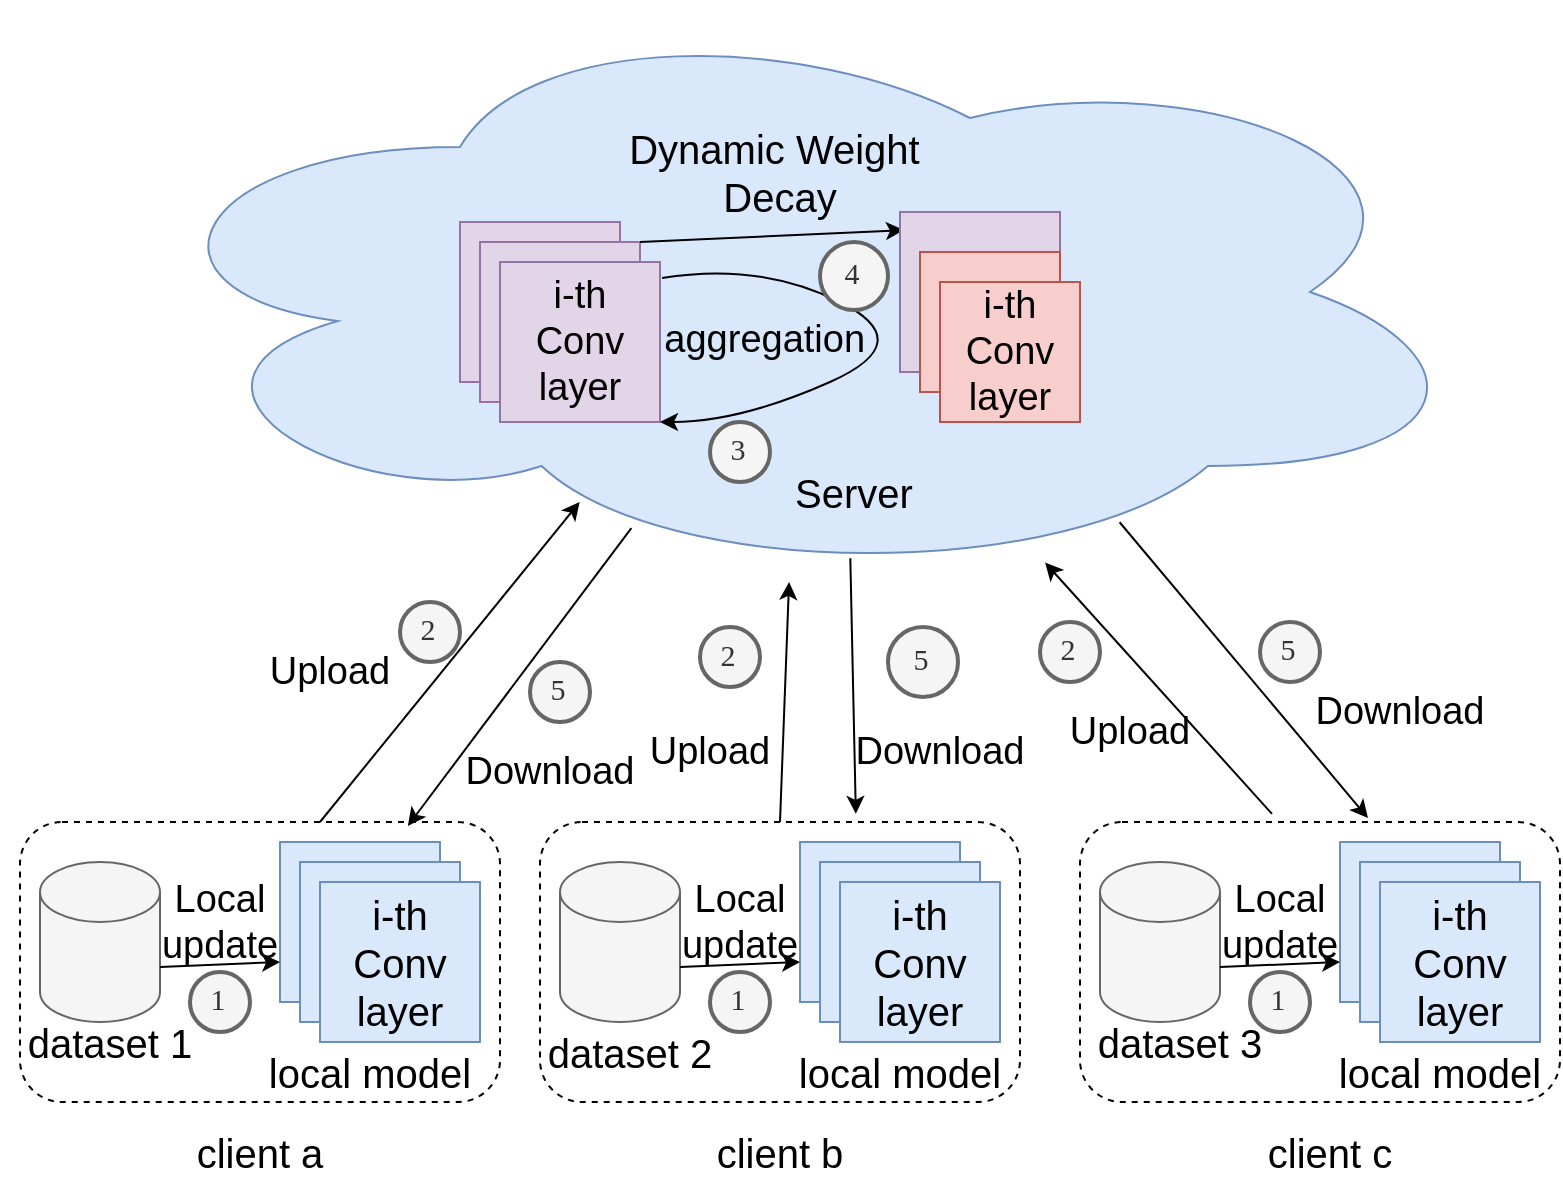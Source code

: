 <mxfile version="18.2.0" type="github" pages="3">
  <diagram id="_NTfUv5Yo9Z9goO790Jg" name="Page-1">
    <mxGraphModel dx="2105" dy="1716" grid="1" gridSize="10" guides="1" tooltips="1" connect="1" arrows="1" fold="1" page="1" pageScale="1" pageWidth="827" pageHeight="1169" math="0" shadow="0">
      <root>
        <mxCell id="0" />
        <mxCell id="1" parent="0" />
        <mxCell id="NhyvyUp1ZnptQm2pSzQT-3" value="" style="rounded=1;whiteSpace=wrap;html=1;fontSize=12;dashed=1;" parent="1" vertex="1">
          <mxGeometry y="360" width="240" height="140" as="geometry" />
        </mxCell>
        <mxCell id="o9J6HUsh0HWTKM9X_Gj7-1" value="" style="whiteSpace=wrap;html=1;aspect=fixed;fillColor=#dae8fc;strokeColor=#6c8ebf;" parent="1" vertex="1">
          <mxGeometry x="130" y="370" width="80" height="80" as="geometry" />
        </mxCell>
        <mxCell id="o9J6HUsh0HWTKM9X_Gj7-2" value="" style="whiteSpace=wrap;html=1;aspect=fixed;fillColor=#dae8fc;strokeColor=#6c8ebf;" parent="1" vertex="1">
          <mxGeometry x="140" y="380" width="80" height="80" as="geometry" />
        </mxCell>
        <object label="" id="o9J6HUsh0HWTKM9X_Gj7-3">
          <mxCell style="whiteSpace=wrap;html=1;aspect=fixed;fillColor=#dae8fc;strokeColor=#6c8ebf;" parent="1" vertex="1">
            <mxGeometry x="150" y="390" width="80" height="80" as="geometry" />
          </mxCell>
        </object>
        <mxCell id="o9J6HUsh0HWTKM9X_Gj7-11" value="&lt;font style=&quot;font-size: 20px;&quot;&gt;client a&lt;/font&gt;" style="text;html=1;strokeColor=none;fillColor=none;align=center;verticalAlign=middle;whiteSpace=wrap;rounded=0;" parent="1" vertex="1">
          <mxGeometry x="65" y="510" width="110" height="30" as="geometry" />
        </mxCell>
        <mxCell id="o9J6HUsh0HWTKM9X_Gj7-23" value="" style="endArrow=classic;html=1;rounded=0;fontSize=12;entryX=0.338;entryY=0.862;entryDx=0;entryDy=0;entryPerimeter=0;" parent="1" target="NhyvyUp1ZnptQm2pSzQT-1" edge="1">
          <mxGeometry width="50" height="50" relative="1" as="geometry">
            <mxPoint x="150" y="360" as="sourcePoint" />
            <mxPoint x="120" y="280" as="targetPoint" />
          </mxGeometry>
        </mxCell>
        <mxCell id="o9J6HUsh0HWTKM9X_Gj7-24" value="" style="endArrow=classic;html=1;rounded=0;fontSize=12;exitX=0.5;exitY=0;exitDx=0;exitDy=0;" parent="1" source="NhyvyUp1ZnptQm2pSzQT-23" target="NhyvyUp1ZnptQm2pSzQT-1" edge="1">
          <mxGeometry width="50" height="50" relative="1" as="geometry">
            <mxPoint x="300" y="360" as="sourcePoint" />
            <mxPoint x="330" y="240" as="targetPoint" />
          </mxGeometry>
        </mxCell>
        <mxCell id="o9J6HUsh0HWTKM9X_Gj7-25" value="" style="endArrow=classic;html=1;rounded=0;fontSize=12;exitX=0.4;exitY=-0.029;exitDx=0;exitDy=0;exitPerimeter=0;" parent="1" source="NhyvyUp1ZnptQm2pSzQT-33" target="NhyvyUp1ZnptQm2pSzQT-1" edge="1">
          <mxGeometry width="50" height="50" relative="1" as="geometry">
            <mxPoint x="620" y="350" as="sourcePoint" />
            <mxPoint x="200" y="270" as="targetPoint" />
          </mxGeometry>
        </mxCell>
        <mxCell id="o9J6HUsh0HWTKM9X_Gj7-41" value="&lt;font style=&quot;font-size: 20px;&quot;&gt;i-th &lt;br&gt;Conv layer&lt;/font&gt;" style="text;html=1;strokeColor=none;fillColor=none;align=center;verticalAlign=middle;whiteSpace=wrap;rounded=0;fontSize=12;" parent="1" vertex="1">
          <mxGeometry x="160" y="415" width="60" height="30" as="geometry" />
        </mxCell>
        <mxCell id="NhyvyUp1ZnptQm2pSzQT-1" value="" style="ellipse;shape=cloud;whiteSpace=wrap;html=1;fontSize=12;fillColor=#dae8fc;strokeColor=#6c8ebf;" parent="1" vertex="1">
          <mxGeometry x="50" y="-50" width="680" height="290" as="geometry" />
        </mxCell>
        <mxCell id="NhyvyUp1ZnptQm2pSzQT-2" value="&lt;font style=&quot;font-size: 20px;&quot;&gt;Server&lt;/font&gt;" style="text;html=1;strokeColor=none;fillColor=none;align=center;verticalAlign=middle;whiteSpace=wrap;rounded=0;fontSize=12;" parent="1" vertex="1">
          <mxGeometry x="387" y="180" width="60" height="30" as="geometry" />
        </mxCell>
        <mxCell id="NhyvyUp1ZnptQm2pSzQT-5" value="" style="shape=cylinder3;whiteSpace=wrap;html=1;boundedLbl=1;backgroundOutline=1;size=15;fontSize=12;fillColor=#f5f5f5;strokeColor=#666666;fontColor=#333333;" parent="1" vertex="1">
          <mxGeometry x="10" y="380" width="60" height="80" as="geometry" />
        </mxCell>
        <mxCell id="NhyvyUp1ZnptQm2pSzQT-9" value="" style="endArrow=classic;html=1;rounded=0;fontSize=12;exitX=1;exitY=0;exitDx=0;exitDy=52.5;exitPerimeter=0;entryX=0;entryY=0.75;entryDx=0;entryDy=0;" parent="1" source="NhyvyUp1ZnptQm2pSzQT-5" target="o9J6HUsh0HWTKM9X_Gj7-1" edge="1">
          <mxGeometry width="50" height="50" relative="1" as="geometry">
            <mxPoint x="390" y="260" as="sourcePoint" />
            <mxPoint x="440" y="260" as="targetPoint" />
          </mxGeometry>
        </mxCell>
        <mxCell id="NhyvyUp1ZnptQm2pSzQT-10" value="&lt;font style=&quot;font-size: 19px;&quot;&gt;Local update&lt;/font&gt;" style="text;html=1;strokeColor=none;fillColor=none;align=center;verticalAlign=middle;whiteSpace=wrap;rounded=0;fontSize=12;" parent="1" vertex="1">
          <mxGeometry x="70" y="395" width="60" height="30" as="geometry" />
        </mxCell>
        <mxCell id="NhyvyUp1ZnptQm2pSzQT-11" value="&lt;font style=&quot;font-size: 15px;&quot;&gt;1&lt;/font&gt;" style="ellipse;whiteSpace=wrap;html=1;aspect=fixed;strokeWidth=2;fontFamily=Tahoma;spacingBottom=4;spacingRight=2;rounded=1;fontSize=12;fillColor=#f5f5f5;fontColor=#333333;strokeColor=#666666;" parent="1" vertex="1">
          <mxGeometry x="85" y="435" width="30" height="30" as="geometry" />
        </mxCell>
        <mxCell id="NhyvyUp1ZnptQm2pSzQT-22" value="&lt;font style=&quot;font-size: 20px;&quot;&gt;dataset 1&lt;/font&gt;" style="text;html=1;strokeColor=none;fillColor=none;align=center;verticalAlign=middle;whiteSpace=wrap;rounded=0;fontSize=12;" parent="1" vertex="1">
          <mxGeometry x="-10" y="460" width="110" height="20" as="geometry" />
        </mxCell>
        <mxCell id="NhyvyUp1ZnptQm2pSzQT-23" value="" style="rounded=1;whiteSpace=wrap;html=1;fontSize=12;dashed=1;" parent="1" vertex="1">
          <mxGeometry x="260" y="360" width="240" height="140" as="geometry" />
        </mxCell>
        <mxCell id="NhyvyUp1ZnptQm2pSzQT-24" value="" style="whiteSpace=wrap;html=1;aspect=fixed;fillColor=#dae8fc;strokeColor=#6c8ebf;" parent="1" vertex="1">
          <mxGeometry x="390" y="370" width="80" height="80" as="geometry" />
        </mxCell>
        <mxCell id="NhyvyUp1ZnptQm2pSzQT-25" value="" style="whiteSpace=wrap;html=1;aspect=fixed;fillColor=#dae8fc;strokeColor=#6c8ebf;" parent="1" vertex="1">
          <mxGeometry x="400" y="380" width="80" height="80" as="geometry" />
        </mxCell>
        <object label="" id="NhyvyUp1ZnptQm2pSzQT-26">
          <mxCell style="whiteSpace=wrap;html=1;aspect=fixed;fillColor=#dae8fc;strokeColor=#6c8ebf;" parent="1" vertex="1">
            <mxGeometry x="410" y="390" width="80" height="80" as="geometry" />
          </mxCell>
        </object>
        <mxCell id="NhyvyUp1ZnptQm2pSzQT-27" value="&lt;font style=&quot;font-size: 20px;&quot;&gt;i-th &lt;br&gt;Conv layer&lt;/font&gt;" style="text;html=1;strokeColor=none;fillColor=none;align=center;verticalAlign=middle;whiteSpace=wrap;rounded=0;fontSize=12;" parent="1" vertex="1">
          <mxGeometry x="420" y="415" width="60" height="30" as="geometry" />
        </mxCell>
        <mxCell id="NhyvyUp1ZnptQm2pSzQT-28" value="" style="shape=cylinder3;whiteSpace=wrap;html=1;boundedLbl=1;backgroundOutline=1;size=15;fontSize=12;fillColor=#f5f5f5;strokeColor=#666666;fontColor=#333333;" parent="1" vertex="1">
          <mxGeometry x="270" y="380" width="60" height="80" as="geometry" />
        </mxCell>
        <mxCell id="NhyvyUp1ZnptQm2pSzQT-29" value="" style="endArrow=classic;html=1;rounded=0;fontSize=12;exitX=1;exitY=0;exitDx=0;exitDy=52.5;exitPerimeter=0;entryX=0;entryY=0.75;entryDx=0;entryDy=0;" parent="1" source="NhyvyUp1ZnptQm2pSzQT-28" target="NhyvyUp1ZnptQm2pSzQT-24" edge="1">
          <mxGeometry width="50" height="50" relative="1" as="geometry">
            <mxPoint x="650" y="260" as="sourcePoint" />
            <mxPoint x="700" y="260" as="targetPoint" />
          </mxGeometry>
        </mxCell>
        <mxCell id="NhyvyUp1ZnptQm2pSzQT-30" value="&lt;font style=&quot;font-size: 19px;&quot;&gt;Local update&lt;/font&gt;" style="text;html=1;strokeColor=none;fillColor=none;align=center;verticalAlign=middle;whiteSpace=wrap;rounded=0;fontSize=12;" parent="1" vertex="1">
          <mxGeometry x="330" y="395" width="60" height="30" as="geometry" />
        </mxCell>
        <mxCell id="NhyvyUp1ZnptQm2pSzQT-31" value="&lt;font style=&quot;font-size: 15px;&quot;&gt;1&lt;/font&gt;" style="ellipse;whiteSpace=wrap;html=1;aspect=fixed;strokeWidth=2;fontFamily=Tahoma;spacingBottom=4;spacingRight=2;rounded=1;fontSize=12;fillColor=#f5f5f5;fontColor=#333333;strokeColor=#666666;" parent="1" vertex="1">
          <mxGeometry x="345" y="435" width="30" height="30" as="geometry" />
        </mxCell>
        <mxCell id="NhyvyUp1ZnptQm2pSzQT-32" value="&lt;font style=&quot;font-size: 20px;&quot;&gt;dataset 2&lt;/font&gt;" style="text;html=1;strokeColor=none;fillColor=none;align=center;verticalAlign=middle;whiteSpace=wrap;rounded=0;fontSize=12;" parent="1" vertex="1">
          <mxGeometry x="260" y="460" width="90" height="30" as="geometry" />
        </mxCell>
        <mxCell id="NhyvyUp1ZnptQm2pSzQT-33" value="" style="rounded=1;whiteSpace=wrap;html=1;fontSize=12;dashed=1;" parent="1" vertex="1">
          <mxGeometry x="530" y="360" width="240" height="140" as="geometry" />
        </mxCell>
        <mxCell id="NhyvyUp1ZnptQm2pSzQT-34" value="" style="whiteSpace=wrap;html=1;aspect=fixed;fillColor=#dae8fc;strokeColor=#6c8ebf;" parent="1" vertex="1">
          <mxGeometry x="660" y="370" width="80" height="80" as="geometry" />
        </mxCell>
        <mxCell id="NhyvyUp1ZnptQm2pSzQT-35" value="" style="whiteSpace=wrap;html=1;aspect=fixed;fillColor=#dae8fc;strokeColor=#6c8ebf;" parent="1" vertex="1">
          <mxGeometry x="670" y="380" width="80" height="80" as="geometry" />
        </mxCell>
        <object label="" id="NhyvyUp1ZnptQm2pSzQT-36">
          <mxCell style="whiteSpace=wrap;html=1;aspect=fixed;fillColor=#dae8fc;strokeColor=#6c8ebf;" parent="1" vertex="1">
            <mxGeometry x="680" y="390" width="80" height="80" as="geometry" />
          </mxCell>
        </object>
        <mxCell id="NhyvyUp1ZnptQm2pSzQT-37" value="&lt;font style=&quot;font-size: 20px;&quot;&gt;i-th &lt;br&gt;Conv layer&lt;/font&gt;" style="text;html=1;strokeColor=none;fillColor=none;align=center;verticalAlign=middle;whiteSpace=wrap;rounded=0;fontSize=12;" parent="1" vertex="1">
          <mxGeometry x="690" y="415" width="60" height="30" as="geometry" />
        </mxCell>
        <mxCell id="NhyvyUp1ZnptQm2pSzQT-38" value="" style="shape=cylinder3;whiteSpace=wrap;html=1;boundedLbl=1;backgroundOutline=1;size=15;fontSize=12;fillColor=#f5f5f5;strokeColor=#666666;fontColor=#333333;" parent="1" vertex="1">
          <mxGeometry x="540" y="380" width="60" height="80" as="geometry" />
        </mxCell>
        <mxCell id="NhyvyUp1ZnptQm2pSzQT-39" value="" style="endArrow=classic;html=1;rounded=0;fontSize=12;exitX=1;exitY=0;exitDx=0;exitDy=52.5;exitPerimeter=0;entryX=0;entryY=0.75;entryDx=0;entryDy=0;" parent="1" source="NhyvyUp1ZnptQm2pSzQT-38" target="NhyvyUp1ZnptQm2pSzQT-34" edge="1">
          <mxGeometry width="50" height="50" relative="1" as="geometry">
            <mxPoint x="920" y="260" as="sourcePoint" />
            <mxPoint x="970" y="260" as="targetPoint" />
          </mxGeometry>
        </mxCell>
        <mxCell id="NhyvyUp1ZnptQm2pSzQT-40" value="&lt;font style=&quot;font-size: 19px;&quot;&gt;Local update&lt;/font&gt;" style="text;html=1;strokeColor=none;fillColor=none;align=center;verticalAlign=middle;whiteSpace=wrap;rounded=0;fontSize=12;" parent="1" vertex="1">
          <mxGeometry x="600" y="395" width="60" height="30" as="geometry" />
        </mxCell>
        <mxCell id="NhyvyUp1ZnptQm2pSzQT-41" value="&lt;font style=&quot;font-size: 15px;&quot;&gt;1&lt;/font&gt;" style="ellipse;whiteSpace=wrap;html=1;aspect=fixed;strokeWidth=2;fontFamily=Tahoma;spacingBottom=4;spacingRight=2;rounded=1;fontSize=12;fillColor=#f5f5f5;fontColor=#333333;strokeColor=#666666;" parent="1" vertex="1">
          <mxGeometry x="615" y="435" width="30" height="30" as="geometry" />
        </mxCell>
        <mxCell id="NhyvyUp1ZnptQm2pSzQT-42" value="&lt;font style=&quot;font-size: 20px;&quot;&gt;dataset 3&lt;/font&gt;" style="text;html=1;strokeColor=none;fillColor=none;align=center;verticalAlign=middle;whiteSpace=wrap;rounded=0;fontSize=12;" parent="1" vertex="1">
          <mxGeometry x="530" y="455" width="100" height="30" as="geometry" />
        </mxCell>
        <mxCell id="NhyvyUp1ZnptQm2pSzQT-43" value="&lt;font style=&quot;font-size: 20px;&quot;&gt;local model&lt;/font&gt;" style="text;html=1;strokeColor=none;fillColor=none;align=center;verticalAlign=middle;whiteSpace=wrap;rounded=0;fontSize=12;" parent="1" vertex="1">
          <mxGeometry x="115" y="470" width="120" height="30" as="geometry" />
        </mxCell>
        <mxCell id="NhyvyUp1ZnptQm2pSzQT-46" value="" style="whiteSpace=wrap;html=1;aspect=fixed;fillColor=#e1d5e7;strokeColor=#9673a6;" parent="1" vertex="1">
          <mxGeometry x="220" y="60" width="80" height="80" as="geometry" />
        </mxCell>
        <mxCell id="NhyvyUp1ZnptQm2pSzQT-47" value="" style="whiteSpace=wrap;html=1;aspect=fixed;fillColor=#e1d5e7;strokeColor=#9673a6;" parent="1" vertex="1">
          <mxGeometry x="230" y="70" width="80" height="80" as="geometry" />
        </mxCell>
        <mxCell id="NhyvyUp1ZnptQm2pSzQT-48" value="" style="whiteSpace=wrap;html=1;aspect=fixed;fillColor=#e1d5e7;strokeColor=#9673a6;" parent="1" vertex="1">
          <mxGeometry x="240" y="80" width="80" height="80" as="geometry" />
        </mxCell>
        <mxCell id="NhyvyUp1ZnptQm2pSzQT-49" value="&lt;font style=&quot;font-size: 19px;&quot;&gt;i-th &lt;br&gt;Conv layer&lt;/font&gt;" style="text;html=1;strokeColor=none;fillColor=none;align=center;verticalAlign=middle;whiteSpace=wrap;rounded=0;fontSize=12;" parent="1" vertex="1">
          <mxGeometry x="250" y="105" width="60" height="30" as="geometry" />
        </mxCell>
        <mxCell id="NhyvyUp1ZnptQm2pSzQT-52" value="" style="curved=1;endArrow=classic;html=1;rounded=0;fontSize=12;exitX=1.013;exitY=0.1;exitDx=0;exitDy=0;exitPerimeter=0;entryX=1;entryY=1;entryDx=0;entryDy=0;" parent="1" source="NhyvyUp1ZnptQm2pSzQT-48" target="NhyvyUp1ZnptQm2pSzQT-48" edge="1">
          <mxGeometry width="50" height="50" relative="1" as="geometry">
            <mxPoint x="510" y="250" as="sourcePoint" />
            <mxPoint x="490" y="320" as="targetPoint" />
            <Array as="points">
              <mxPoint x="370" y="80" />
              <mxPoint x="450" y="120" />
              <mxPoint x="360" y="160" />
            </Array>
          </mxGeometry>
        </mxCell>
        <mxCell id="NhyvyUp1ZnptQm2pSzQT-54" value="" style="endArrow=classic;html=1;rounded=0;fontSize=12;exitX=1;exitY=0;exitDx=0;exitDy=0;entryX=0.025;entryY=0.113;entryDx=0;entryDy=0;entryPerimeter=0;" parent="1" source="NhyvyUp1ZnptQm2pSzQT-47" target="NhyvyUp1ZnptQm2pSzQT-55" edge="1">
          <mxGeometry width="50" height="50" relative="1" as="geometry">
            <mxPoint x="390" y="290" as="sourcePoint" />
            <mxPoint x="440" y="240" as="targetPoint" />
          </mxGeometry>
        </mxCell>
        <mxCell id="NhyvyUp1ZnptQm2pSzQT-55" value="" style="whiteSpace=wrap;html=1;aspect=fixed;fillColor=#e1d5e7;strokeColor=#9673a6;" parent="1" vertex="1">
          <mxGeometry x="440" y="55" width="80" height="80" as="geometry" />
        </mxCell>
        <mxCell id="NhyvyUp1ZnptQm2pSzQT-56" value="" style="whiteSpace=wrap;html=1;aspect=fixed;fillColor=#f8cecc;strokeColor=#b85450;" parent="1" vertex="1">
          <mxGeometry x="450" y="75" width="70" height="70" as="geometry" />
        </mxCell>
        <mxCell id="NhyvyUp1ZnptQm2pSzQT-57" value="" style="whiteSpace=wrap;html=1;aspect=fixed;fillColor=#f8cecc;strokeColor=#b85450;" parent="1" vertex="1">
          <mxGeometry x="460" y="90" width="70" height="70" as="geometry" />
        </mxCell>
        <mxCell id="NhyvyUp1ZnptQm2pSzQT-59" value="&lt;font style=&quot;font-size: 19px;&quot;&gt;i-th &lt;br&gt;Conv layer&lt;/font&gt;" style="text;html=1;strokeColor=none;fillColor=none;align=center;verticalAlign=middle;whiteSpace=wrap;rounded=0;fontSize=12;" parent="1" vertex="1">
          <mxGeometry x="465" y="110" width="60" height="30" as="geometry" />
        </mxCell>
        <mxCell id="NhyvyUp1ZnptQm2pSzQT-60" value="" style="endArrow=classic;html=1;rounded=0;fontSize=12;exitX=0.376;exitY=0.907;exitDx=0;exitDy=0;exitPerimeter=0;entryX=0.808;entryY=0.014;entryDx=0;entryDy=0;entryPerimeter=0;" parent="1" source="NhyvyUp1ZnptQm2pSzQT-1" target="NhyvyUp1ZnptQm2pSzQT-3" edge="1">
          <mxGeometry width="50" height="50" relative="1" as="geometry">
            <mxPoint x="390" y="290" as="sourcePoint" />
            <mxPoint x="440" y="240" as="targetPoint" />
          </mxGeometry>
        </mxCell>
        <mxCell id="NhyvyUp1ZnptQm2pSzQT-61" value="" style="endArrow=classic;html=1;rounded=0;fontSize=12;exitX=0.537;exitY=0.959;exitDx=0;exitDy=0;exitPerimeter=0;entryX=0.658;entryY=-0.029;entryDx=0;entryDy=0;entryPerimeter=0;" parent="1" source="NhyvyUp1ZnptQm2pSzQT-1" target="NhyvyUp1ZnptQm2pSzQT-23" edge="1">
          <mxGeometry width="50" height="50" relative="1" as="geometry">
            <mxPoint x="390" y="290" as="sourcePoint" />
            <mxPoint x="440" y="240" as="targetPoint" />
          </mxGeometry>
        </mxCell>
        <mxCell id="NhyvyUp1ZnptQm2pSzQT-62" value="" style="endArrow=classic;html=1;rounded=0;fontSize=12;exitX=0.735;exitY=0.897;exitDx=0;exitDy=0;exitPerimeter=0;entryX=0.6;entryY=-0.014;entryDx=0;entryDy=0;entryPerimeter=0;" parent="1" source="NhyvyUp1ZnptQm2pSzQT-1" target="NhyvyUp1ZnptQm2pSzQT-33" edge="1">
          <mxGeometry width="50" height="50" relative="1" as="geometry">
            <mxPoint x="390" y="290" as="sourcePoint" />
            <mxPoint x="440" y="240" as="targetPoint" />
          </mxGeometry>
        </mxCell>
        <mxCell id="NhyvyUp1ZnptQm2pSzQT-63" value="&lt;font style=&quot;font-size: 20px;&quot;&gt;Dynamic Weight&amp;nbsp;&lt;br&gt;Decay&lt;/font&gt;" style="text;html=1;strokeColor=none;fillColor=none;align=center;verticalAlign=middle;whiteSpace=wrap;rounded=0;fontSize=12;" parent="1" vertex="1">
          <mxGeometry x="270" y="20" width="220" height="30" as="geometry" />
        </mxCell>
        <mxCell id="NhyvyUp1ZnptQm2pSzQT-64" value="&lt;font style=&quot;font-size: 19px;&quot;&gt;aggregation&amp;nbsp;&lt;/font&gt;" style="text;html=1;strokeColor=none;fillColor=none;align=center;verticalAlign=middle;whiteSpace=wrap;rounded=0;fontSize=12;" parent="1" vertex="1">
          <mxGeometry x="345" y="104" width="60" height="30" as="geometry" />
        </mxCell>
        <mxCell id="NhyvyUp1ZnptQm2pSzQT-66" value="&lt;font style=&quot;font-size: 19px;&quot;&gt;Upload&lt;/font&gt;" style="text;html=1;strokeColor=none;fillColor=none;align=center;verticalAlign=middle;whiteSpace=wrap;rounded=0;fontSize=12;" parent="1" vertex="1">
          <mxGeometry x="110" y="270" width="90" height="30" as="geometry" />
        </mxCell>
        <mxCell id="NhyvyUp1ZnptQm2pSzQT-70" value="&lt;font style=&quot;font-size: 19px;&quot;&gt;Download&lt;/font&gt;" style="text;html=1;strokeColor=none;fillColor=none;align=center;verticalAlign=middle;whiteSpace=wrap;rounded=0;fontSize=12;" parent="1" vertex="1">
          <mxGeometry x="430" y="310" width="60" height="30" as="geometry" />
        </mxCell>
        <mxCell id="NhyvyUp1ZnptQm2pSzQT-72" value="&lt;font style=&quot;font-size: 15px;&quot;&gt;2&lt;/font&gt;" style="ellipse;whiteSpace=wrap;html=1;aspect=fixed;strokeWidth=2;fontFamily=Tahoma;spacingBottom=4;spacingRight=2;rounded=1;fontSize=12;fillColor=#f5f5f5;fontColor=#333333;strokeColor=#666666;" parent="1" vertex="1">
          <mxGeometry x="190" y="250" width="30" height="30" as="geometry" />
        </mxCell>
        <mxCell id="NhyvyUp1ZnptQm2pSzQT-73" value="&lt;font style=&quot;font-size: 15px;&quot;&gt;2&lt;/font&gt;" style="ellipse;whiteSpace=wrap;html=1;aspect=fixed;strokeWidth=2;fontFamily=Tahoma;spacingBottom=4;spacingRight=2;rounded=1;fontSize=12;fillColor=#f5f5f5;fontColor=#333333;strokeColor=#666666;" parent="1" vertex="1">
          <mxGeometry x="340" y="262.5" width="30" height="30" as="geometry" />
        </mxCell>
        <mxCell id="NhyvyUp1ZnptQm2pSzQT-74" value="&lt;font style=&quot;font-size: 15px;&quot;&gt;2&lt;/font&gt;" style="ellipse;whiteSpace=wrap;html=1;aspect=fixed;strokeWidth=2;fontFamily=Tahoma;spacingBottom=4;spacingRight=2;rounded=1;fontSize=12;fillColor=#f5f5f5;fontColor=#333333;strokeColor=#666666;" parent="1" vertex="1">
          <mxGeometry x="510" y="260" width="30" height="30" as="geometry" />
        </mxCell>
        <mxCell id="NhyvyUp1ZnptQm2pSzQT-76" value="&lt;font style=&quot;font-size: 15px;&quot;&gt;3&lt;/font&gt;" style="ellipse;whiteSpace=wrap;html=1;aspect=fixed;strokeWidth=2;fontFamily=Tahoma;spacingBottom=4;spacingRight=2;strokeColor=#666666;rounded=1;fontSize=12;fillColor=#f5f5f5;fontColor=#333333;" parent="1" vertex="1">
          <mxGeometry x="345" y="160" width="30" height="30" as="geometry" />
        </mxCell>
        <mxCell id="NhyvyUp1ZnptQm2pSzQT-77" value="&lt;font style=&quot;font-size: 15px;&quot;&gt;4&lt;/font&gt;" style="ellipse;whiteSpace=wrap;html=1;aspect=fixed;strokeWidth=2;fontFamily=Tahoma;spacingBottom=4;spacingRight=2;strokeColor=#666666;rounded=1;fontSize=12;fillColor=#f5f5f5;fontColor=#333333;" parent="1" vertex="1">
          <mxGeometry x="400" y="70" width="34" height="34" as="geometry" />
        </mxCell>
        <mxCell id="NhyvyUp1ZnptQm2pSzQT-78" value="&lt;font style=&quot;font-size: 15px;&quot;&gt;5&lt;/font&gt;" style="ellipse;whiteSpace=wrap;html=1;aspect=fixed;strokeWidth=2;fontFamily=Tahoma;spacingBottom=4;spacingRight=2;strokeColor=#666666;rounded=1;fontSize=12;fillColor=#f5f5f5;fontColor=#333333;" parent="1" vertex="1">
          <mxGeometry x="255" y="280" width="30" height="30" as="geometry" />
        </mxCell>
        <mxCell id="NhyvyUp1ZnptQm2pSzQT-79" value="&lt;font style=&quot;font-size: 15px;&quot;&gt;5&lt;/font&gt;" style="ellipse;whiteSpace=wrap;html=1;aspect=fixed;strokeWidth=2;fontFamily=Tahoma;spacingBottom=4;spacingRight=2;strokeColor=#666666;rounded=1;fontSize=12;fillColor=#f5f5f5;fontColor=#333333;" parent="1" vertex="1">
          <mxGeometry x="434" y="262.5" width="35" height="35" as="geometry" />
        </mxCell>
        <mxCell id="NhyvyUp1ZnptQm2pSzQT-80" value="&lt;font style=&quot;font-size: 15px;&quot;&gt;5&lt;/font&gt;" style="ellipse;whiteSpace=wrap;html=1;aspect=fixed;strokeWidth=2;fontFamily=Tahoma;spacingBottom=4;spacingRight=2;strokeColor=#666666;rounded=1;fontSize=12;fillColor=#f5f5f5;fontColor=#333333;" parent="1" vertex="1">
          <mxGeometry x="620" y="260" width="30" height="30" as="geometry" />
        </mxCell>
        <mxCell id="ddJWQu_PU4Zpxao6sDMs-1" value="&lt;font style=&quot;font-size: 20px;&quot;&gt;local model&lt;/font&gt;" style="text;html=1;strokeColor=none;fillColor=none;align=center;verticalAlign=middle;whiteSpace=wrap;rounded=0;fontSize=12;" parent="1" vertex="1">
          <mxGeometry x="380" y="470" width="120" height="30" as="geometry" />
        </mxCell>
        <mxCell id="ddJWQu_PU4Zpxao6sDMs-2" value="&lt;font style=&quot;font-size: 20px;&quot;&gt;local model&lt;/font&gt;" style="text;html=1;strokeColor=none;fillColor=none;align=center;verticalAlign=middle;whiteSpace=wrap;rounded=0;fontSize=12;" parent="1" vertex="1">
          <mxGeometry x="650" y="470" width="120" height="30" as="geometry" />
        </mxCell>
        <mxCell id="ddJWQu_PU4Zpxao6sDMs-3" value="&lt;font style=&quot;font-size: 20px;&quot;&gt;client b&lt;/font&gt;" style="text;html=1;strokeColor=none;fillColor=none;align=center;verticalAlign=middle;whiteSpace=wrap;rounded=0;" parent="1" vertex="1">
          <mxGeometry x="325" y="510" width="110" height="30" as="geometry" />
        </mxCell>
        <mxCell id="ddJWQu_PU4Zpxao6sDMs-4" value="&lt;font style=&quot;font-size: 20px;&quot;&gt;client c&lt;/font&gt;" style="text;html=1;strokeColor=none;fillColor=none;align=center;verticalAlign=middle;whiteSpace=wrap;rounded=0;" parent="1" vertex="1">
          <mxGeometry x="600" y="510" width="110" height="30" as="geometry" />
        </mxCell>
        <mxCell id="ddJWQu_PU4Zpxao6sDMs-5" value="&lt;font style=&quot;font-size: 19px;&quot;&gt;Upload&lt;/font&gt;" style="text;html=1;strokeColor=none;fillColor=none;align=center;verticalAlign=middle;whiteSpace=wrap;rounded=0;fontSize=12;" parent="1" vertex="1">
          <mxGeometry x="300" y="310" width="90" height="30" as="geometry" />
        </mxCell>
        <mxCell id="ddJWQu_PU4Zpxao6sDMs-6" value="&lt;font style=&quot;font-size: 19px;&quot;&gt;Upload&lt;/font&gt;" style="text;html=1;strokeColor=none;fillColor=none;align=center;verticalAlign=middle;whiteSpace=wrap;rounded=0;fontSize=12;" parent="1" vertex="1">
          <mxGeometry x="510" y="300" width="90" height="30" as="geometry" />
        </mxCell>
        <mxCell id="ddJWQu_PU4Zpxao6sDMs-7" value="&lt;font style=&quot;font-size: 19px;&quot;&gt;Download&lt;/font&gt;" style="text;html=1;strokeColor=none;fillColor=none;align=center;verticalAlign=middle;whiteSpace=wrap;rounded=0;fontSize=12;" parent="1" vertex="1">
          <mxGeometry x="235" y="320" width="60" height="30" as="geometry" />
        </mxCell>
        <mxCell id="ddJWQu_PU4Zpxao6sDMs-8" value="&lt;font style=&quot;font-size: 19px;&quot;&gt;Download&lt;/font&gt;" style="text;html=1;strokeColor=none;fillColor=none;align=center;verticalAlign=middle;whiteSpace=wrap;rounded=0;fontSize=12;" parent="1" vertex="1">
          <mxGeometry x="660" y="290" width="60" height="30" as="geometry" />
        </mxCell>
      </root>
    </mxGraphModel>
  </diagram>
  <diagram id="qZ7fHC_lMa-TW3sbufPS" name="Page-2">
    <mxGraphModel dx="1278" dy="1716" grid="1" gridSize="10" guides="1" tooltips="1" connect="1" arrows="1" fold="1" page="1" pageScale="1" pageWidth="827" pageHeight="1169" math="0" shadow="0">
      <root>
        <mxCell id="LnkWyMTH2l88JcElDWhA-0" />
        <mxCell id="LnkWyMTH2l88JcElDWhA-1" parent="LnkWyMTH2l88JcElDWhA-0" />
        <mxCell id="px9a3YgY_majb0T9s5-U-15" value="" style="shape=waypoint;sketch=0;fillStyle=solid;size=6;pointerEvents=1;points=[];fillColor=none;resizable=0;rotatable=0;perimeter=centerPerimeter;snapToPoint=1;fontSize=12;" parent="LnkWyMTH2l88JcElDWhA-1" vertex="1">
          <mxGeometry x="115" y="110" width="40" height="40" as="geometry" />
        </mxCell>
        <mxCell id="px9a3YgY_majb0T9s5-U-16" value="" style="shape=waypoint;sketch=0;fillStyle=solid;size=6;pointerEvents=1;points=[];fillColor=none;resizable=0;rotatable=0;perimeter=centerPerimeter;snapToPoint=1;fontSize=12;" parent="LnkWyMTH2l88JcElDWhA-1" vertex="1">
          <mxGeometry x="115" y="100" width="40" height="40" as="geometry" />
        </mxCell>
        <mxCell id="px9a3YgY_majb0T9s5-U-17" value="" style="shape=waypoint;sketch=0;fillStyle=solid;size=6;pointerEvents=1;points=[];fillColor=none;resizable=0;rotatable=0;perimeter=centerPerimeter;snapToPoint=1;fontSize=12;" parent="LnkWyMTH2l88JcElDWhA-1" vertex="1">
          <mxGeometry x="115" y="90" width="40" height="40" as="geometry" />
        </mxCell>
        <mxCell id="px9a3YgY_majb0T9s5-U-18" value="" style="shape=parallelogram;perimeter=parallelogramPerimeter;whiteSpace=wrap;html=1;fixedSize=1;fontSize=12;fillColor=#dae8fc;strokeColor=#6c8ebf;" parent="LnkWyMTH2l88JcElDWhA-1" vertex="1">
          <mxGeometry x="70" y="50" width="140" height="50" as="geometry" />
        </mxCell>
        <mxCell id="px9a3YgY_majb0T9s5-U-22" value="&lt;font style=&quot;font-size: 20px;&quot;&gt;K-th &lt;br&gt;Conv layer&lt;/font&gt;" style="text;html=1;strokeColor=none;fillColor=none;align=center;verticalAlign=middle;whiteSpace=wrap;rounded=0;fontSize=12;" parent="LnkWyMTH2l88JcElDWhA-1" vertex="1">
          <mxGeometry x="100" y="10" width="120" height="30" as="geometry" />
        </mxCell>
        <mxCell id="px9a3YgY_majb0T9s5-U-29" value="&lt;font style=&quot;font-size: 20px;&quot;&gt;i-th &lt;br&gt;filter&lt;/font&gt;" style="text;html=1;strokeColor=none;fillColor=none;align=center;verticalAlign=middle;whiteSpace=wrap;rounded=0;fontSize=12;" parent="LnkWyMTH2l88JcElDWhA-1" vertex="1">
          <mxGeometry x="120" y="60" width="50" height="30" as="geometry" />
        </mxCell>
        <mxCell id="px9a3YgY_majb0T9s5-U-30" value="" style="endArrow=classic;html=1;rounded=0;fontSize=12;" parent="LnkWyMTH2l88JcElDWhA-1" edge="1">
          <mxGeometry width="50" height="50" relative="1" as="geometry">
            <mxPoint x="210" y="90" as="sourcePoint" />
            <mxPoint x="260" y="90" as="targetPoint" />
          </mxGeometry>
        </mxCell>
        <mxCell id="px9a3YgY_majb0T9s5-U-31" value="" style="endArrow=classic;html=1;rounded=0;fontSize=12;" parent="LnkWyMTH2l88JcElDWhA-1" edge="1">
          <mxGeometry width="50" height="50" relative="1" as="geometry">
            <mxPoint x="210" y="160" as="sourcePoint" />
            <mxPoint x="260" y="160" as="targetPoint" />
          </mxGeometry>
        </mxCell>
        <mxCell id="px9a3YgY_majb0T9s5-U-32" value="" style="endArrow=classic;html=1;rounded=0;fontSize=12;" parent="LnkWyMTH2l88JcElDWhA-1" edge="1">
          <mxGeometry width="50" height="50" relative="1" as="geometry">
            <mxPoint x="210" y="220" as="sourcePoint" />
            <mxPoint x="260" y="220" as="targetPoint" />
          </mxGeometry>
        </mxCell>
        <mxCell id="px9a3YgY_majb0T9s5-U-33" value="&lt;font style=&quot;font-size: 20px;&quot;&gt;Server&lt;/font&gt;" style="text;html=1;strokeColor=none;fillColor=none;align=center;verticalAlign=middle;whiteSpace=wrap;rounded=0;fontSize=12;" parent="LnkWyMTH2l88JcElDWhA-1" vertex="1">
          <mxGeometry y="180" width="60" height="30" as="geometry" />
        </mxCell>
        <mxCell id="px9a3YgY_majb0T9s5-U-35" value="" style="rounded=1;whiteSpace=wrap;html=1;fontSize=12;" parent="LnkWyMTH2l88JcElDWhA-1" vertex="1">
          <mxGeometry x="290" y="30" width="190" height="300" as="geometry" />
        </mxCell>
        <mxCell id="ui9eFO1mvThLHS2sBAZ2-0" value="" style="shape=parallelogram;perimeter=parallelogramPerimeter;whiteSpace=wrap;html=1;fixedSize=1;fontSize=12;fillColor=#dae8fc;strokeColor=#6c8ebf;" parent="LnkWyMTH2l88JcElDWhA-1" vertex="1">
          <mxGeometry x="65" y="140" width="140" height="50" as="geometry" />
        </mxCell>
        <mxCell id="ui9eFO1mvThLHS2sBAZ2-2" value="" style="shape=parallelogram;perimeter=parallelogramPerimeter;whiteSpace=wrap;html=1;fixedSize=1;fontSize=12;fillColor=#dae8fc;strokeColor=#6c8ebf;" parent="LnkWyMTH2l88JcElDWhA-1" vertex="1">
          <mxGeometry x="60" y="200" width="140" height="50" as="geometry" />
        </mxCell>
        <mxCell id="ui9eFO1mvThLHS2sBAZ2-4" value="" style="shape=parallelogram;perimeter=parallelogramPerimeter;whiteSpace=wrap;html=1;fixedSize=1;fontSize=12;fillColor=#dae8fc;strokeColor=#6c8ebf;" parent="LnkWyMTH2l88JcElDWhA-1" vertex="1">
          <mxGeometry x="60" y="260" width="140" height="50" as="geometry" />
        </mxCell>
        <mxCell id="ui9eFO1mvThLHS2sBAZ2-5" value="&lt;font style=&quot;font-size: 20px;&quot;&gt;3-th &lt;br&gt;filter&lt;/font&gt;" style="text;html=1;strokeColor=none;fillColor=none;align=center;verticalAlign=middle;whiteSpace=wrap;rounded=0;fontSize=12;" parent="LnkWyMTH2l88JcElDWhA-1" vertex="1">
          <mxGeometry x="110" y="150" width="50" height="30" as="geometry" />
        </mxCell>
        <mxCell id="ui9eFO1mvThLHS2sBAZ2-7" value="&lt;font style=&quot;font-size: 20px;&quot;&gt;2-th &lt;br&gt;filter&lt;/font&gt;" style="text;html=1;strokeColor=none;fillColor=none;align=center;verticalAlign=middle;whiteSpace=wrap;rounded=0;fontSize=12;" parent="LnkWyMTH2l88JcElDWhA-1" vertex="1">
          <mxGeometry x="110" y="210" width="50" height="30" as="geometry" />
        </mxCell>
        <mxCell id="ui9eFO1mvThLHS2sBAZ2-8" value="&lt;font style=&quot;font-size: 20px;&quot;&gt;1-th &lt;br&gt;filter&lt;/font&gt;" style="text;html=1;strokeColor=none;fillColor=none;align=center;verticalAlign=middle;whiteSpace=wrap;rounded=0;fontSize=12;" parent="LnkWyMTH2l88JcElDWhA-1" vertex="1">
          <mxGeometry x="110" y="270" width="50" height="30" as="geometry" />
        </mxCell>
        <mxCell id="ui9eFO1mvThLHS2sBAZ2-10" value="" style="endArrow=classic;html=1;rounded=0;fontSize=20;" parent="LnkWyMTH2l88JcElDWhA-1" edge="1">
          <mxGeometry width="50" height="50" relative="1" as="geometry">
            <mxPoint x="210" y="290" as="sourcePoint" />
            <mxPoint x="260" y="290" as="targetPoint" />
          </mxGeometry>
        </mxCell>
        <mxCell id="ui9eFO1mvThLHS2sBAZ2-12" value="" style="rounded=0;whiteSpace=wrap;html=1;fontSize=20;fillColor=#ffe6cc;strokeColor=#d79b00;" parent="LnkWyMTH2l88JcElDWhA-1" vertex="1">
          <mxGeometry x="310" y="60" width="150" height="30" as="geometry" />
        </mxCell>
        <mxCell id="ui9eFO1mvThLHS2sBAZ2-13" value="&lt;span style=&quot;font-size: 20px;&quot;&gt;Importance of the filters&lt;/span&gt;" style="text;html=1;strokeColor=none;fillColor=none;align=center;verticalAlign=middle;whiteSpace=wrap;rounded=0;fontSize=12;" parent="LnkWyMTH2l88JcElDWhA-1" vertex="1">
          <mxGeometry x="270" y="-10" width="240" height="30" as="geometry" />
        </mxCell>
        <mxCell id="ui9eFO1mvThLHS2sBAZ2-14" value="" style="shape=waypoint;sketch=0;fillStyle=solid;size=6;pointerEvents=1;points=[];fillColor=none;resizable=0;rotatable=0;perimeter=centerPerimeter;snapToPoint=1;fontSize=12;" parent="LnkWyMTH2l88JcElDWhA-1" vertex="1">
          <mxGeometry x="360" y="90" width="40" height="40" as="geometry" />
        </mxCell>
        <mxCell id="ui9eFO1mvThLHS2sBAZ2-15" value="" style="shape=waypoint;sketch=0;fillStyle=solid;size=6;pointerEvents=1;points=[];fillColor=none;resizable=0;rotatable=0;perimeter=centerPerimeter;snapToPoint=1;fontSize=12;" parent="LnkWyMTH2l88JcElDWhA-1" vertex="1">
          <mxGeometry x="360" y="100" width="40" height="40" as="geometry" />
        </mxCell>
        <mxCell id="ui9eFO1mvThLHS2sBAZ2-16" value="" style="shape=waypoint;sketch=0;fillStyle=solid;size=6;pointerEvents=1;points=[];fillColor=none;resizable=0;rotatable=0;perimeter=centerPerimeter;snapToPoint=1;fontSize=12;" parent="LnkWyMTH2l88JcElDWhA-1" vertex="1">
          <mxGeometry x="360" y="110" width="40" height="40" as="geometry" />
        </mxCell>
        <mxCell id="ui9eFO1mvThLHS2sBAZ2-17" value="" style="rounded=0;whiteSpace=wrap;html=1;fontSize=20;fillColor=#ffe6cc;strokeColor=#d79b00;" parent="LnkWyMTH2l88JcElDWhA-1" vertex="1">
          <mxGeometry x="310" y="140" width="110" height="30" as="geometry" />
        </mxCell>
        <mxCell id="ui9eFO1mvThLHS2sBAZ2-18" value="" style="rounded=0;whiteSpace=wrap;html=1;fontSize=20;fillColor=#ffe6cc;strokeColor=#d79b00;" parent="LnkWyMTH2l88JcElDWhA-1" vertex="1">
          <mxGeometry x="310" y="200" width="70" height="30" as="geometry" />
        </mxCell>
        <mxCell id="ui9eFO1mvThLHS2sBAZ2-19" value="" style="rounded=0;whiteSpace=wrap;html=1;fontSize=20;fillColor=#ffe6cc;strokeColor=#d79b00;" parent="LnkWyMTH2l88JcElDWhA-1" vertex="1">
          <mxGeometry x="310" y="260" width="130" height="30" as="geometry" />
        </mxCell>
        <mxCell id="ui9eFO1mvThLHS2sBAZ2-20" value="" style="endArrow=classic;html=1;rounded=0;fontSize=20;fontColor=#FFBD59;" parent="LnkWyMTH2l88JcElDWhA-1" edge="1">
          <mxGeometry width="50" height="50" relative="1" as="geometry">
            <mxPoint x="500" y="170" as="sourcePoint" />
            <mxPoint x="660" y="170" as="targetPoint" />
          </mxGeometry>
        </mxCell>
        <mxCell id="ui9eFO1mvThLHS2sBAZ2-21" value="&lt;span style=&quot;font-size: 20px;&quot;&gt;Select the unimportant filters&lt;/span&gt;" style="text;html=1;strokeColor=none;fillColor=none;align=center;verticalAlign=middle;whiteSpace=wrap;rounded=0;fontSize=12;" parent="LnkWyMTH2l88JcElDWhA-1" vertex="1">
          <mxGeometry x="490" y="120" width="180" height="30" as="geometry" />
        </mxCell>
        <mxCell id="ui9eFO1mvThLHS2sBAZ2-22" value="" style="shape=parallelogram;perimeter=parallelogramPerimeter;whiteSpace=wrap;html=1;fixedSize=1;fontSize=12;fillColor=#f8cecc;strokeColor=#b85450;" parent="LnkWyMTH2l88JcElDWhA-1" vertex="1">
          <mxGeometry x="680" y="130" width="140" height="50" as="geometry" />
        </mxCell>
        <mxCell id="ui9eFO1mvThLHS2sBAZ2-23" value="" style="shape=parallelogram;perimeter=parallelogramPerimeter;whiteSpace=wrap;html=1;fixedSize=1;fontSize=12;fillColor=#f8cecc;strokeColor=#b85450;" parent="LnkWyMTH2l88JcElDWhA-1" vertex="1">
          <mxGeometry x="670" y="200" width="140" height="50" as="geometry" />
        </mxCell>
        <mxCell id="ui9eFO1mvThLHS2sBAZ2-24" value="&lt;font style=&quot;font-size: 20px;&quot;&gt;3-th &lt;br&gt;filter&lt;/font&gt;" style="text;html=1;strokeColor=none;fillColor=none;align=center;verticalAlign=middle;whiteSpace=wrap;rounded=0;fontSize=12;" parent="LnkWyMTH2l88JcElDWhA-1" vertex="1">
          <mxGeometry x="725" y="140" width="50" height="30" as="geometry" />
        </mxCell>
        <mxCell id="ui9eFO1mvThLHS2sBAZ2-25" value="&lt;font style=&quot;font-size: 20px;&quot;&gt;2-th &lt;br&gt;filter&lt;/font&gt;" style="text;html=1;strokeColor=none;fillColor=none;align=center;verticalAlign=middle;whiteSpace=wrap;rounded=0;fontSize=12;" parent="LnkWyMTH2l88JcElDWhA-1" vertex="1">
          <mxGeometry x="715" y="210" width="50" height="30" as="geometry" />
        </mxCell>
        <mxCell id="ui9eFO1mvThLHS2sBAZ2-28" value="" style="curved=1;endArrow=classic;html=1;rounded=0;fontSize=20;fontColor=#FFBD59;exitX=1;exitY=0;exitDx=0;exitDy=0;entryX=0.9;entryY=1.024;entryDx=0;entryDy=0;entryPerimeter=0;" parent="LnkWyMTH2l88JcElDWhA-1" source="ui9eFO1mvThLHS2sBAZ2-22" target="ui9eFO1mvThLHS2sBAZ2-22" edge="1">
          <mxGeometry width="50" height="50" relative="1" as="geometry">
            <mxPoint x="850" y="180" as="sourcePoint" />
            <mxPoint x="900" y="130" as="targetPoint" />
            <Array as="points">
              <mxPoint x="930" y="120" />
              <mxPoint x="910" y="180" />
            </Array>
          </mxGeometry>
        </mxCell>
        <mxCell id="ui9eFO1mvThLHS2sBAZ2-29" value="&lt;span style=&quot;font-size: 20px;&quot;&gt;Dynamic&amp;nbsp;&lt;/span&gt;&lt;span style=&quot;font-size: 20px;&quot;&gt;Weight&lt;/span&gt;&lt;span style=&quot;font-size: 20px;&quot;&gt;&lt;br&gt;Decay&amp;nbsp;&lt;/span&gt;" style="text;html=1;strokeColor=none;fillColor=none;align=center;verticalAlign=middle;whiteSpace=wrap;rounded=0;fontSize=12;" parent="LnkWyMTH2l88JcElDWhA-1" vertex="1">
          <mxGeometry x="775" y="80" width="180" height="30" as="geometry" />
        </mxCell>
        <mxCell id="ui9eFO1mvThLHS2sBAZ2-30" value="" style="curved=1;endArrow=classic;html=1;rounded=0;fontSize=20;fontColor=#FFBD59;exitX=1;exitY=0;exitDx=0;exitDy=0;entryX=0.9;entryY=1.024;entryDx=0;entryDy=0;entryPerimeter=0;" parent="LnkWyMTH2l88JcElDWhA-1" edge="1">
          <mxGeometry width="50" height="50" relative="1" as="geometry">
            <mxPoint x="814" y="204.4" as="sourcePoint" />
            <mxPoint x="800" y="255.6" as="targetPoint" />
            <Array as="points">
              <mxPoint x="924" y="194.4" />
              <mxPoint x="904" y="254.4" />
            </Array>
          </mxGeometry>
        </mxCell>
      </root>
    </mxGraphModel>
  </diagram>
  <diagram id="0wrtOnllZkfbIcp8_G_E" name="第 3 页">
    <mxGraphModel dx="1422" dy="762" grid="1" gridSize="10" guides="1" tooltips="1" connect="1" arrows="1" fold="1" page="1" pageScale="1" pageWidth="827" pageHeight="1169" math="0" shadow="0">
      <root>
        <mxCell id="1sC0b6m37yc_nLf0Zepf-0" />
        <mxCell id="1sC0b6m37yc_nLf0Zepf-1" parent="1sC0b6m37yc_nLf0Zepf-0" />
      </root>
    </mxGraphModel>
  </diagram>
</mxfile>
